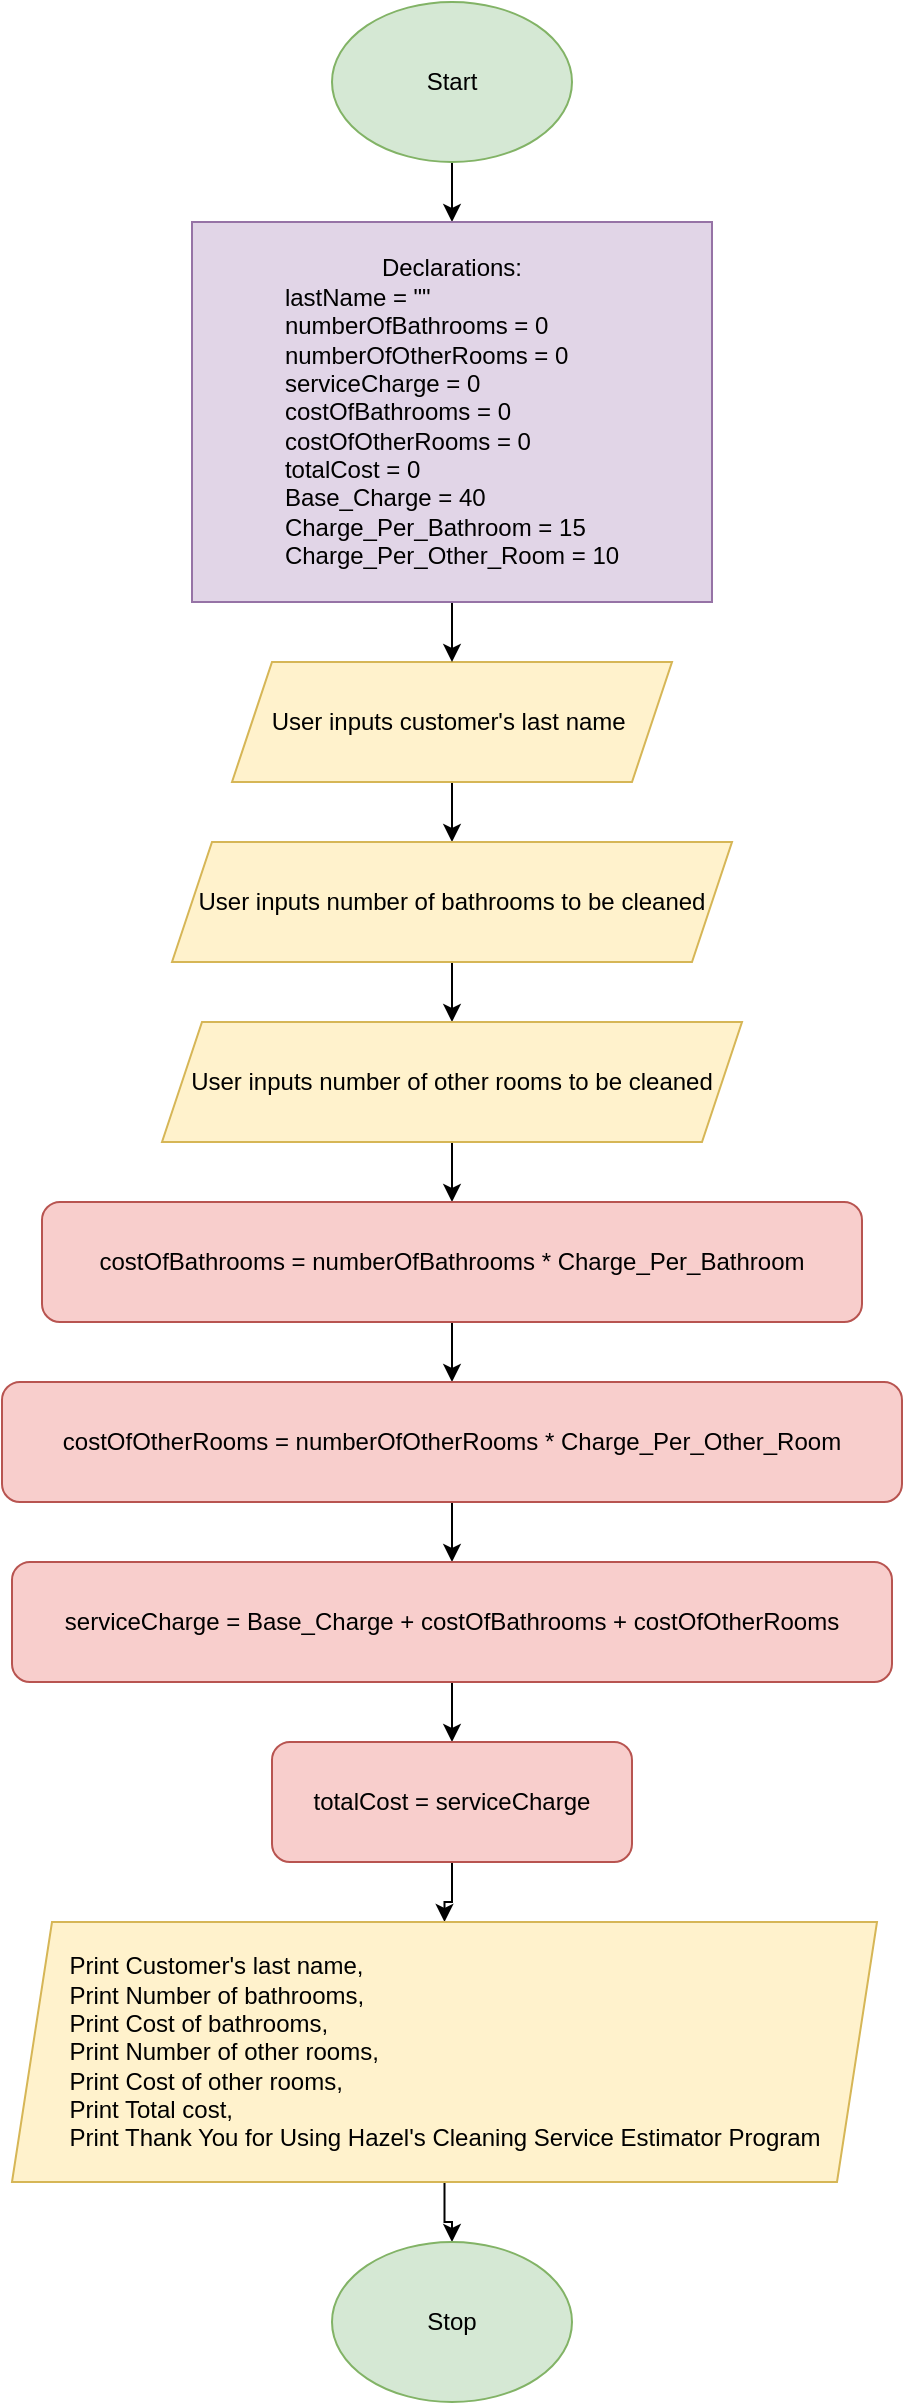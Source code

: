 <mxfile version="24.7.7">
  <diagram name="Page-1" id="oHBq4JxuqK4L37u10wNU">
    <mxGraphModel dx="1050" dy="541" grid="1" gridSize="10" guides="1" tooltips="1" connect="1" arrows="1" fold="1" page="1" pageScale="1" pageWidth="850" pageHeight="1100" math="0" shadow="0">
      <root>
        <mxCell id="0" />
        <mxCell id="1" parent="0" />
        <mxCell id="br8Mww4USZ8Wa8Z9AF6Z-7" value="" style="edgeStyle=orthogonalEdgeStyle;rounded=0;orthogonalLoop=1;jettySize=auto;html=1;" edge="1" parent="1" source="br8Mww4USZ8Wa8Z9AF6Z-1" target="br8Mww4USZ8Wa8Z9AF6Z-6">
          <mxGeometry relative="1" as="geometry" />
        </mxCell>
        <mxCell id="br8Mww4USZ8Wa8Z9AF6Z-1" value="Start" style="ellipse;whiteSpace=wrap;html=1;fillColor=#d5e8d4;strokeColor=#82b366;" vertex="1" parent="1">
          <mxGeometry x="340" y="10" width="120" height="80" as="geometry" />
        </mxCell>
        <mxCell id="br8Mww4USZ8Wa8Z9AF6Z-9" value="" style="edgeStyle=orthogonalEdgeStyle;rounded=0;orthogonalLoop=1;jettySize=auto;html=1;" edge="1" parent="1" source="br8Mww4USZ8Wa8Z9AF6Z-2" target="br8Mww4USZ8Wa8Z9AF6Z-3">
          <mxGeometry relative="1" as="geometry" />
        </mxCell>
        <mxCell id="br8Mww4USZ8Wa8Z9AF6Z-2" value="User inputs customer&#39;s last name&amp;nbsp;" style="shape=parallelogram;perimeter=parallelogramPerimeter;whiteSpace=wrap;html=1;fixedSize=1;fillColor=#fff2cc;strokeColor=#d6b656;" vertex="1" parent="1">
          <mxGeometry x="290" y="340" width="220" height="60" as="geometry" />
        </mxCell>
        <mxCell id="br8Mww4USZ8Wa8Z9AF6Z-11" value="" style="edgeStyle=orthogonalEdgeStyle;rounded=0;orthogonalLoop=1;jettySize=auto;html=1;" edge="1" parent="1" source="br8Mww4USZ8Wa8Z9AF6Z-3" target="br8Mww4USZ8Wa8Z9AF6Z-4">
          <mxGeometry relative="1" as="geometry" />
        </mxCell>
        <mxCell id="br8Mww4USZ8Wa8Z9AF6Z-3" value="User inputs number of bathrooms to be cleaned" style="shape=parallelogram;perimeter=parallelogramPerimeter;whiteSpace=wrap;html=1;fixedSize=1;fillColor=#fff2cc;strokeColor=#d6b656;" vertex="1" parent="1">
          <mxGeometry x="260" y="430" width="280" height="60" as="geometry" />
        </mxCell>
        <mxCell id="br8Mww4USZ8Wa8Z9AF6Z-12" value="" style="edgeStyle=orthogonalEdgeStyle;rounded=0;orthogonalLoop=1;jettySize=auto;html=1;" edge="1" parent="1" source="br8Mww4USZ8Wa8Z9AF6Z-4" target="br8Mww4USZ8Wa8Z9AF6Z-5">
          <mxGeometry relative="1" as="geometry" />
        </mxCell>
        <mxCell id="br8Mww4USZ8Wa8Z9AF6Z-4" value="User inputs number of other rooms to be cleaned" style="shape=parallelogram;perimeter=parallelogramPerimeter;whiteSpace=wrap;html=1;fixedSize=1;fillColor=#fff2cc;strokeColor=#d6b656;" vertex="1" parent="1">
          <mxGeometry x="255" y="520" width="290" height="60" as="geometry" />
        </mxCell>
        <mxCell id="br8Mww4USZ8Wa8Z9AF6Z-14" value="" style="edgeStyle=orthogonalEdgeStyle;rounded=0;orthogonalLoop=1;jettySize=auto;html=1;" edge="1" parent="1" source="br8Mww4USZ8Wa8Z9AF6Z-5" target="br8Mww4USZ8Wa8Z9AF6Z-13">
          <mxGeometry relative="1" as="geometry" />
        </mxCell>
        <mxCell id="br8Mww4USZ8Wa8Z9AF6Z-5" value="costOfBathrooms = numberOfBathrooms * Charge_Per_Bathroom" style="rounded=1;whiteSpace=wrap;html=1;fillColor=#f8cecc;strokeColor=#b85450;" vertex="1" parent="1">
          <mxGeometry x="195" y="610" width="410" height="60" as="geometry" />
        </mxCell>
        <mxCell id="br8Mww4USZ8Wa8Z9AF6Z-8" value="" style="edgeStyle=orthogonalEdgeStyle;rounded=0;orthogonalLoop=1;jettySize=auto;html=1;" edge="1" parent="1" source="br8Mww4USZ8Wa8Z9AF6Z-6" target="br8Mww4USZ8Wa8Z9AF6Z-2">
          <mxGeometry relative="1" as="geometry" />
        </mxCell>
        <mxCell id="br8Mww4USZ8Wa8Z9AF6Z-6" value="&lt;div style=&quot;&quot;&gt;&lt;span style=&quot;background-color: initial;&quot;&gt;Declarations:&lt;/span&gt;&lt;/div&gt;&lt;span style=&quot;background-color: initial;&quot;&gt;&lt;div style=&quot;text-align: left;&quot;&gt;&lt;span style=&quot;background-color: initial;&quot;&gt;lastName = &quot;&quot;&lt;/span&gt;&lt;/div&gt;&lt;/span&gt;&lt;span style=&quot;background-color: initial;&quot;&gt;&lt;div style=&quot;text-align: left;&quot;&gt;&lt;span style=&quot;background-color: initial;&quot;&gt;numberOfBathrooms = 0&lt;/span&gt;&lt;/div&gt;&lt;/span&gt;&lt;span style=&quot;background-color: initial;&quot;&gt;&lt;div style=&quot;text-align: left;&quot;&gt;&lt;span style=&quot;background-color: initial;&quot;&gt;numberOfOtherRooms = 0&lt;/span&gt;&lt;/div&gt;&lt;/span&gt;&lt;div&gt;&lt;div style=&quot;text-align: left;&quot;&gt;&lt;span style=&quot;background-color: initial;&quot;&gt;serviceCharge = 0&lt;/span&gt;&lt;/div&gt;&lt;span style=&quot;background-color: initial;&quot;&gt;&lt;div style=&quot;text-align: left;&quot;&gt;&lt;span style=&quot;background-color: initial;&quot;&gt;costOfBathrooms = 0&lt;/span&gt;&lt;/div&gt;&lt;/span&gt;&lt;span style=&quot;background-color: initial;&quot;&gt;&lt;div style=&quot;text-align: left;&quot;&gt;&lt;span style=&quot;background-color: initial;&quot;&gt;costOfOtherRooms = 0&lt;/span&gt;&lt;/div&gt;&lt;/span&gt;&lt;span style=&quot;background-color: initial;&quot;&gt;&lt;div style=&quot;text-align: left;&quot;&gt;&lt;span style=&quot;background-color: initial;&quot;&gt;totalCost = 0&lt;/span&gt;&lt;/div&gt;&lt;/span&gt;&lt;span style=&quot;background-color: initial;&quot;&gt;&lt;div style=&quot;text-align: left;&quot;&gt;&lt;span style=&quot;background-color: initial;&quot;&gt;Base_Charge = 40&lt;/span&gt;&lt;/div&gt;&lt;/span&gt;&lt;span style=&quot;background-color: initial;&quot;&gt;&lt;div style=&quot;text-align: left;&quot;&gt;&lt;span style=&quot;background-color: initial;&quot;&gt;Charge_Per_Bathroom = 15&lt;/span&gt;&lt;/div&gt;&lt;/span&gt;&lt;span style=&quot;background-color: initial;&quot;&gt;&lt;div style=&quot;text-align: left;&quot;&gt;&lt;span style=&quot;background-color: initial;&quot;&gt;Charge_Per_Other_Room = 10&lt;/span&gt;&lt;/div&gt;&lt;/span&gt;&lt;/div&gt;" style="rounded=0;whiteSpace=wrap;html=1;fillColor=#e1d5e7;strokeColor=#9673a6;" vertex="1" parent="1">
          <mxGeometry x="270" y="120" width="260" height="190" as="geometry" />
        </mxCell>
        <mxCell id="br8Mww4USZ8Wa8Z9AF6Z-16" value="" style="edgeStyle=orthogonalEdgeStyle;rounded=0;orthogonalLoop=1;jettySize=auto;html=1;" edge="1" parent="1" source="br8Mww4USZ8Wa8Z9AF6Z-13" target="br8Mww4USZ8Wa8Z9AF6Z-15">
          <mxGeometry relative="1" as="geometry" />
        </mxCell>
        <mxCell id="br8Mww4USZ8Wa8Z9AF6Z-13" value="costOfOtherRooms = numberOfOtherRooms * Charge_Per_Other_Room" style="rounded=1;whiteSpace=wrap;html=1;fillColor=#f8cecc;strokeColor=#b85450;" vertex="1" parent="1">
          <mxGeometry x="175" y="700" width="450" height="60" as="geometry" />
        </mxCell>
        <mxCell id="br8Mww4USZ8Wa8Z9AF6Z-18" value="" style="edgeStyle=orthogonalEdgeStyle;rounded=0;orthogonalLoop=1;jettySize=auto;html=1;" edge="1" parent="1" source="br8Mww4USZ8Wa8Z9AF6Z-15" target="br8Mww4USZ8Wa8Z9AF6Z-17">
          <mxGeometry relative="1" as="geometry" />
        </mxCell>
        <mxCell id="br8Mww4USZ8Wa8Z9AF6Z-15" value="serviceCharge = Base_Charge + costOfBathrooms + costOfOtherRooms" style="rounded=1;whiteSpace=wrap;html=1;fillColor=#f8cecc;strokeColor=#b85450;" vertex="1" parent="1">
          <mxGeometry x="180" y="790" width="440" height="60" as="geometry" />
        </mxCell>
        <mxCell id="br8Mww4USZ8Wa8Z9AF6Z-20" value="" style="edgeStyle=orthogonalEdgeStyle;rounded=0;orthogonalLoop=1;jettySize=auto;html=1;" edge="1" parent="1" source="br8Mww4USZ8Wa8Z9AF6Z-17" target="br8Mww4USZ8Wa8Z9AF6Z-19">
          <mxGeometry relative="1" as="geometry" />
        </mxCell>
        <mxCell id="br8Mww4USZ8Wa8Z9AF6Z-17" value="totalCost = serviceCharge" style="rounded=1;whiteSpace=wrap;html=1;fillColor=#f8cecc;strokeColor=#b85450;" vertex="1" parent="1">
          <mxGeometry x="310" y="880" width="180" height="60" as="geometry" />
        </mxCell>
        <mxCell id="br8Mww4USZ8Wa8Z9AF6Z-22" value="" style="edgeStyle=orthogonalEdgeStyle;rounded=0;orthogonalLoop=1;jettySize=auto;html=1;" edge="1" parent="1" source="br8Mww4USZ8Wa8Z9AF6Z-19" target="br8Mww4USZ8Wa8Z9AF6Z-21">
          <mxGeometry relative="1" as="geometry" />
        </mxCell>
        <mxCell id="br8Mww4USZ8Wa8Z9AF6Z-19" value="&lt;div style=&quot;text-align: justify;&quot;&gt;&lt;span style=&quot;background-color: initial;&quot;&gt;Print Customer&#39;s last name,&amp;nbsp;&lt;/span&gt;&lt;/div&gt;&lt;div style=&quot;text-align: justify;&quot;&gt;Print Number of bathrooms,&amp;nbsp;&lt;/div&gt;&lt;div style=&quot;text-align: justify;&quot;&gt;Print Cost of bathrooms,&amp;nbsp;&lt;/div&gt;&lt;div style=&quot;text-align: justify;&quot;&gt;Print Number of other rooms,&amp;nbsp;&lt;/div&gt;&lt;div style=&quot;text-align: justify;&quot;&gt;Print Cost of other rooms,&amp;nbsp;&lt;/div&gt;&lt;div style=&quot;text-align: justify;&quot;&gt;Print Total cost,&lt;/div&gt;&lt;div style=&quot;text-align: justify;&quot;&gt;Print Thank You for Using Hazel&#39;s Cleaning Service Estimator Program&lt;/div&gt;" style="shape=parallelogram;perimeter=parallelogramPerimeter;whiteSpace=wrap;html=1;fixedSize=1;fillColor=#fff2cc;strokeColor=#d6b656;align=center;" vertex="1" parent="1">
          <mxGeometry x="180" y="970" width="432.5" height="130" as="geometry" />
        </mxCell>
        <mxCell id="br8Mww4USZ8Wa8Z9AF6Z-21" value="Stop" style="ellipse;whiteSpace=wrap;html=1;fillColor=#d5e8d4;strokeColor=#82b366;" vertex="1" parent="1">
          <mxGeometry x="340" y="1130" width="120" height="80" as="geometry" />
        </mxCell>
      </root>
    </mxGraphModel>
  </diagram>
</mxfile>
